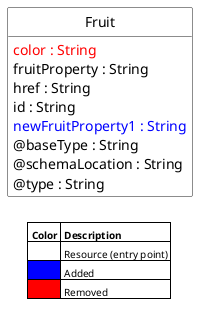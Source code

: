 @startuml
class Fruit <<Pivot>> {
   <color:red>color : String
   fruitProperty : String
   href : String
   id : String
   <color:blue>newFruitProperty1 : String
   @baseType : String
   @schemaLocation : String
   @type : String
}

hide circle
hide methods
hide stereotype
show <<Enumeration>> stereotype
skinparam legend {
   borderRoundCorner 0
   borderColor red
   backgroundColor white
}
skinparam class {
   BorderColor<<Extension-1>> blue
   FontColor<<Extension-1>> blue
   backgroundColor<<Enumeration>> #E6F5F7
   backgroundColor<<Ref>> #FFFFE0
   backgroundColor<<Pivot>> #FFFFFFF
   backgroundColor<<Resource>> #FCF2E3
   backgroundColor<<SubResource>> #FFFFFFF
   backgroundColor<<SubResourceReference>> #FADADD
   BorderColor<<Extension-2>> red
   FontColor<<Extension-2>> red
}
legend 
   |= <size:10>Color |= <size:10>Description ||
   |<#FFFFFFF> | <size:10>Resource (entry point) ||
   |<#blue> | <size:10>Added ||
   |<#red> | <size:10>Removed ||
endlegend 
skinparam legendBackgroundColor #transparent
skinparam legendBorderColor #transparent
@enduml
